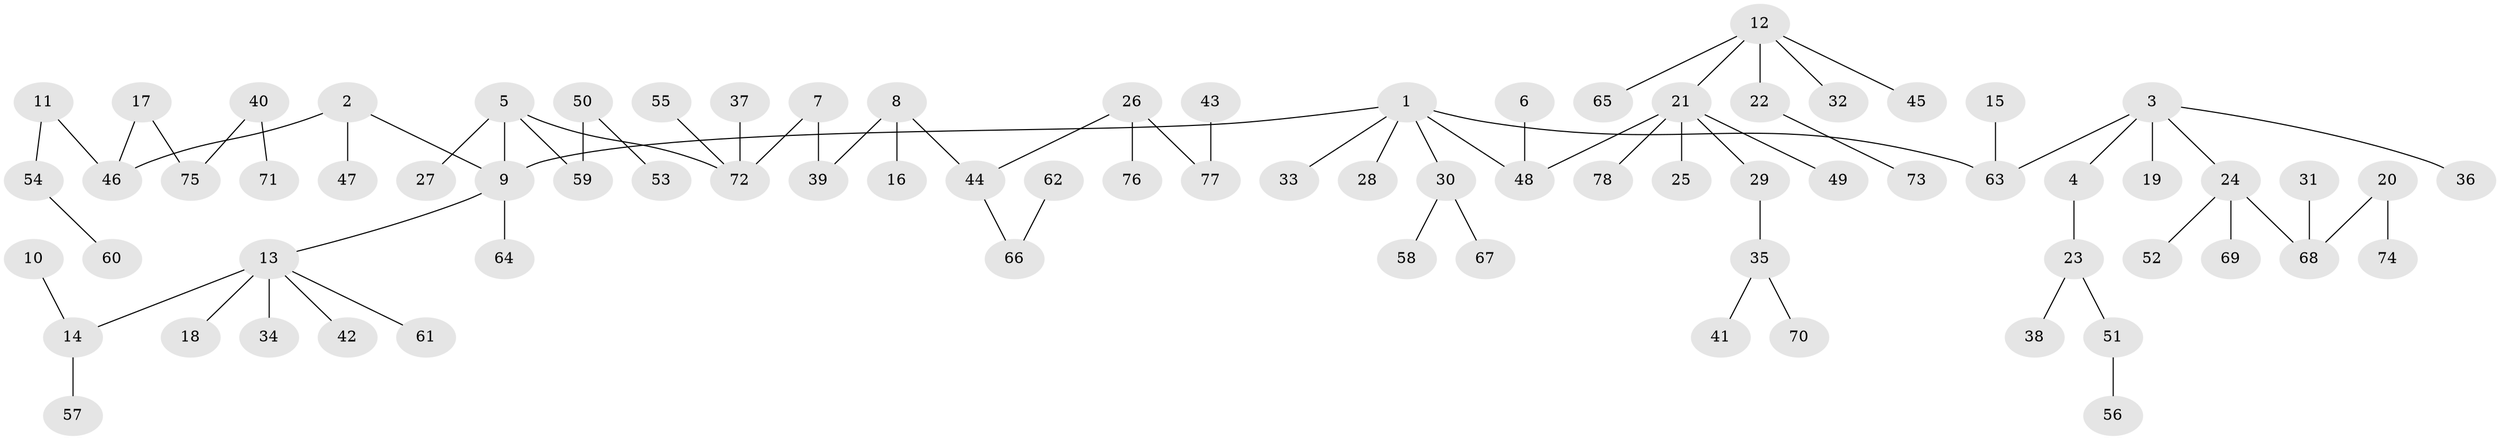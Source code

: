 // original degree distribution, {6: 0.018018018018018018, 3: 0.09009009009009009, 4: 0.07207207207207207, 5: 0.036036036036036036, 2: 0.24324324324324326, 7: 0.018018018018018018, 1: 0.5225225225225225}
// Generated by graph-tools (version 1.1) at 2025/37/03/04/25 23:37:26]
// undirected, 78 vertices, 77 edges
graph export_dot {
  node [color=gray90,style=filled];
  1;
  2;
  3;
  4;
  5;
  6;
  7;
  8;
  9;
  10;
  11;
  12;
  13;
  14;
  15;
  16;
  17;
  18;
  19;
  20;
  21;
  22;
  23;
  24;
  25;
  26;
  27;
  28;
  29;
  30;
  31;
  32;
  33;
  34;
  35;
  36;
  37;
  38;
  39;
  40;
  41;
  42;
  43;
  44;
  45;
  46;
  47;
  48;
  49;
  50;
  51;
  52;
  53;
  54;
  55;
  56;
  57;
  58;
  59;
  60;
  61;
  62;
  63;
  64;
  65;
  66;
  67;
  68;
  69;
  70;
  71;
  72;
  73;
  74;
  75;
  76;
  77;
  78;
  1 -- 9 [weight=1.0];
  1 -- 28 [weight=1.0];
  1 -- 30 [weight=1.0];
  1 -- 33 [weight=1.0];
  1 -- 48 [weight=1.0];
  1 -- 63 [weight=1.0];
  2 -- 9 [weight=1.0];
  2 -- 46 [weight=1.0];
  2 -- 47 [weight=1.0];
  3 -- 4 [weight=1.0];
  3 -- 19 [weight=1.0];
  3 -- 24 [weight=1.0];
  3 -- 36 [weight=1.0];
  3 -- 63 [weight=1.0];
  4 -- 23 [weight=1.0];
  5 -- 9 [weight=1.0];
  5 -- 27 [weight=1.0];
  5 -- 59 [weight=1.0];
  5 -- 72 [weight=1.0];
  6 -- 48 [weight=1.0];
  7 -- 39 [weight=1.0];
  7 -- 72 [weight=1.0];
  8 -- 16 [weight=1.0];
  8 -- 39 [weight=1.0];
  8 -- 44 [weight=1.0];
  9 -- 13 [weight=1.0];
  9 -- 64 [weight=1.0];
  10 -- 14 [weight=1.0];
  11 -- 46 [weight=1.0];
  11 -- 54 [weight=1.0];
  12 -- 21 [weight=1.0];
  12 -- 22 [weight=1.0];
  12 -- 32 [weight=1.0];
  12 -- 45 [weight=1.0];
  12 -- 65 [weight=1.0];
  13 -- 14 [weight=1.0];
  13 -- 18 [weight=1.0];
  13 -- 34 [weight=1.0];
  13 -- 42 [weight=1.0];
  13 -- 61 [weight=1.0];
  14 -- 57 [weight=1.0];
  15 -- 63 [weight=1.0];
  17 -- 46 [weight=1.0];
  17 -- 75 [weight=1.0];
  20 -- 68 [weight=1.0];
  20 -- 74 [weight=1.0];
  21 -- 25 [weight=1.0];
  21 -- 29 [weight=1.0];
  21 -- 48 [weight=1.0];
  21 -- 49 [weight=1.0];
  21 -- 78 [weight=1.0];
  22 -- 73 [weight=1.0];
  23 -- 38 [weight=1.0];
  23 -- 51 [weight=1.0];
  24 -- 52 [weight=1.0];
  24 -- 68 [weight=1.0];
  24 -- 69 [weight=1.0];
  26 -- 44 [weight=1.0];
  26 -- 76 [weight=1.0];
  26 -- 77 [weight=1.0];
  29 -- 35 [weight=1.0];
  30 -- 58 [weight=1.0];
  30 -- 67 [weight=1.0];
  31 -- 68 [weight=1.0];
  35 -- 41 [weight=1.0];
  35 -- 70 [weight=1.0];
  37 -- 72 [weight=1.0];
  40 -- 71 [weight=1.0];
  40 -- 75 [weight=1.0];
  43 -- 77 [weight=1.0];
  44 -- 66 [weight=1.0];
  50 -- 53 [weight=1.0];
  50 -- 59 [weight=1.0];
  51 -- 56 [weight=1.0];
  54 -- 60 [weight=1.0];
  55 -- 72 [weight=1.0];
  62 -- 66 [weight=1.0];
}
